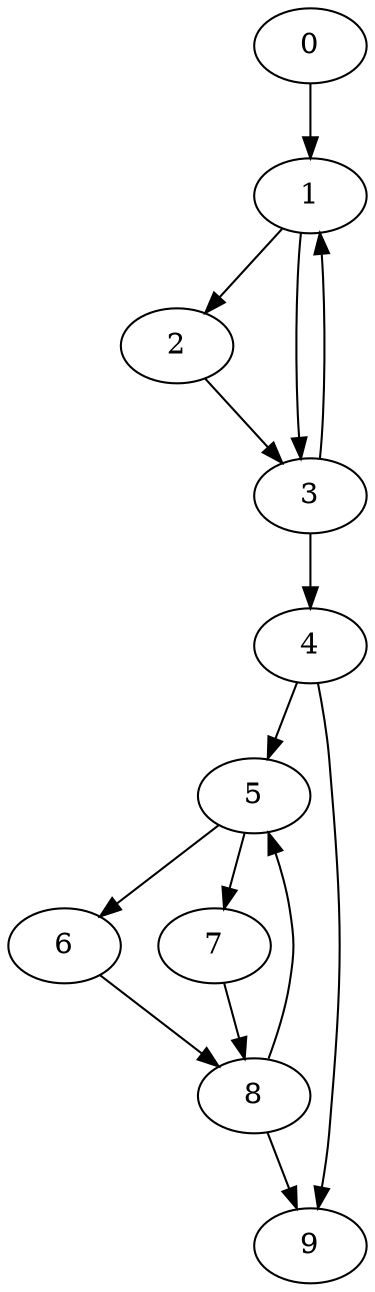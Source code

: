 digraph {
	0
	1
	2
	3
	4
	5
	6
	7
	8
	9
	3 -> 4
	5 -> 6
	5 -> 7
	8 -> 9
	4 -> 9
	0 -> 1
	3 -> 1
	1 -> 2
	1 -> 3
	2 -> 3
	4 -> 5
	8 -> 5
	6 -> 8
	7 -> 8
}
